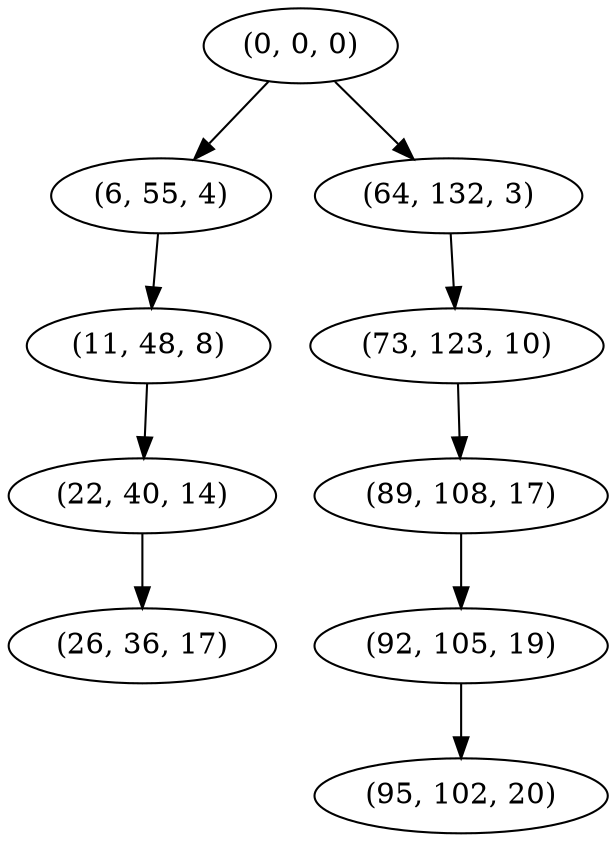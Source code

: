 digraph tree {
    "(0, 0, 0)";
    "(6, 55, 4)";
    "(11, 48, 8)";
    "(22, 40, 14)";
    "(26, 36, 17)";
    "(64, 132, 3)";
    "(73, 123, 10)";
    "(89, 108, 17)";
    "(92, 105, 19)";
    "(95, 102, 20)";
    "(0, 0, 0)" -> "(6, 55, 4)";
    "(0, 0, 0)" -> "(64, 132, 3)";
    "(6, 55, 4)" -> "(11, 48, 8)";
    "(11, 48, 8)" -> "(22, 40, 14)";
    "(22, 40, 14)" -> "(26, 36, 17)";
    "(64, 132, 3)" -> "(73, 123, 10)";
    "(73, 123, 10)" -> "(89, 108, 17)";
    "(89, 108, 17)" -> "(92, 105, 19)";
    "(92, 105, 19)" -> "(95, 102, 20)";
}

